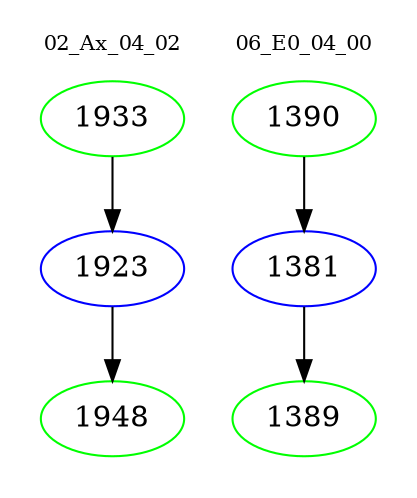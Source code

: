 digraph{
subgraph cluster_0 {
color = white
label = "02_Ax_04_02";
fontsize=10;
T0_1933 [label="1933", color="green"]
T0_1933 -> T0_1923 [color="black"]
T0_1923 [label="1923", color="blue"]
T0_1923 -> T0_1948 [color="black"]
T0_1948 [label="1948", color="green"]
}
subgraph cluster_1 {
color = white
label = "06_E0_04_00";
fontsize=10;
T1_1390 [label="1390", color="green"]
T1_1390 -> T1_1381 [color="black"]
T1_1381 [label="1381", color="blue"]
T1_1381 -> T1_1389 [color="black"]
T1_1389 [label="1389", color="green"]
}
}
